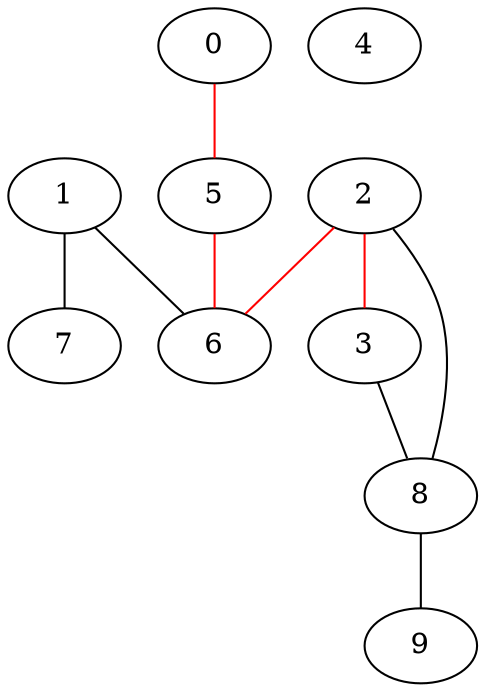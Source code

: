 graph two {
      0 -- 5 [color=red] ;
      1 -- 6 ;
      1 -- 7 ;
      2 -- 3 [color=red] ;
      2 -- 6 [color=red] ;
      2 -- 8 ;
      3 -- 8 ;
      4 ;
      5 -- 6 [color=red] ;
      6 ;
      7 ;
      8 -- 9 ;
      9 
}